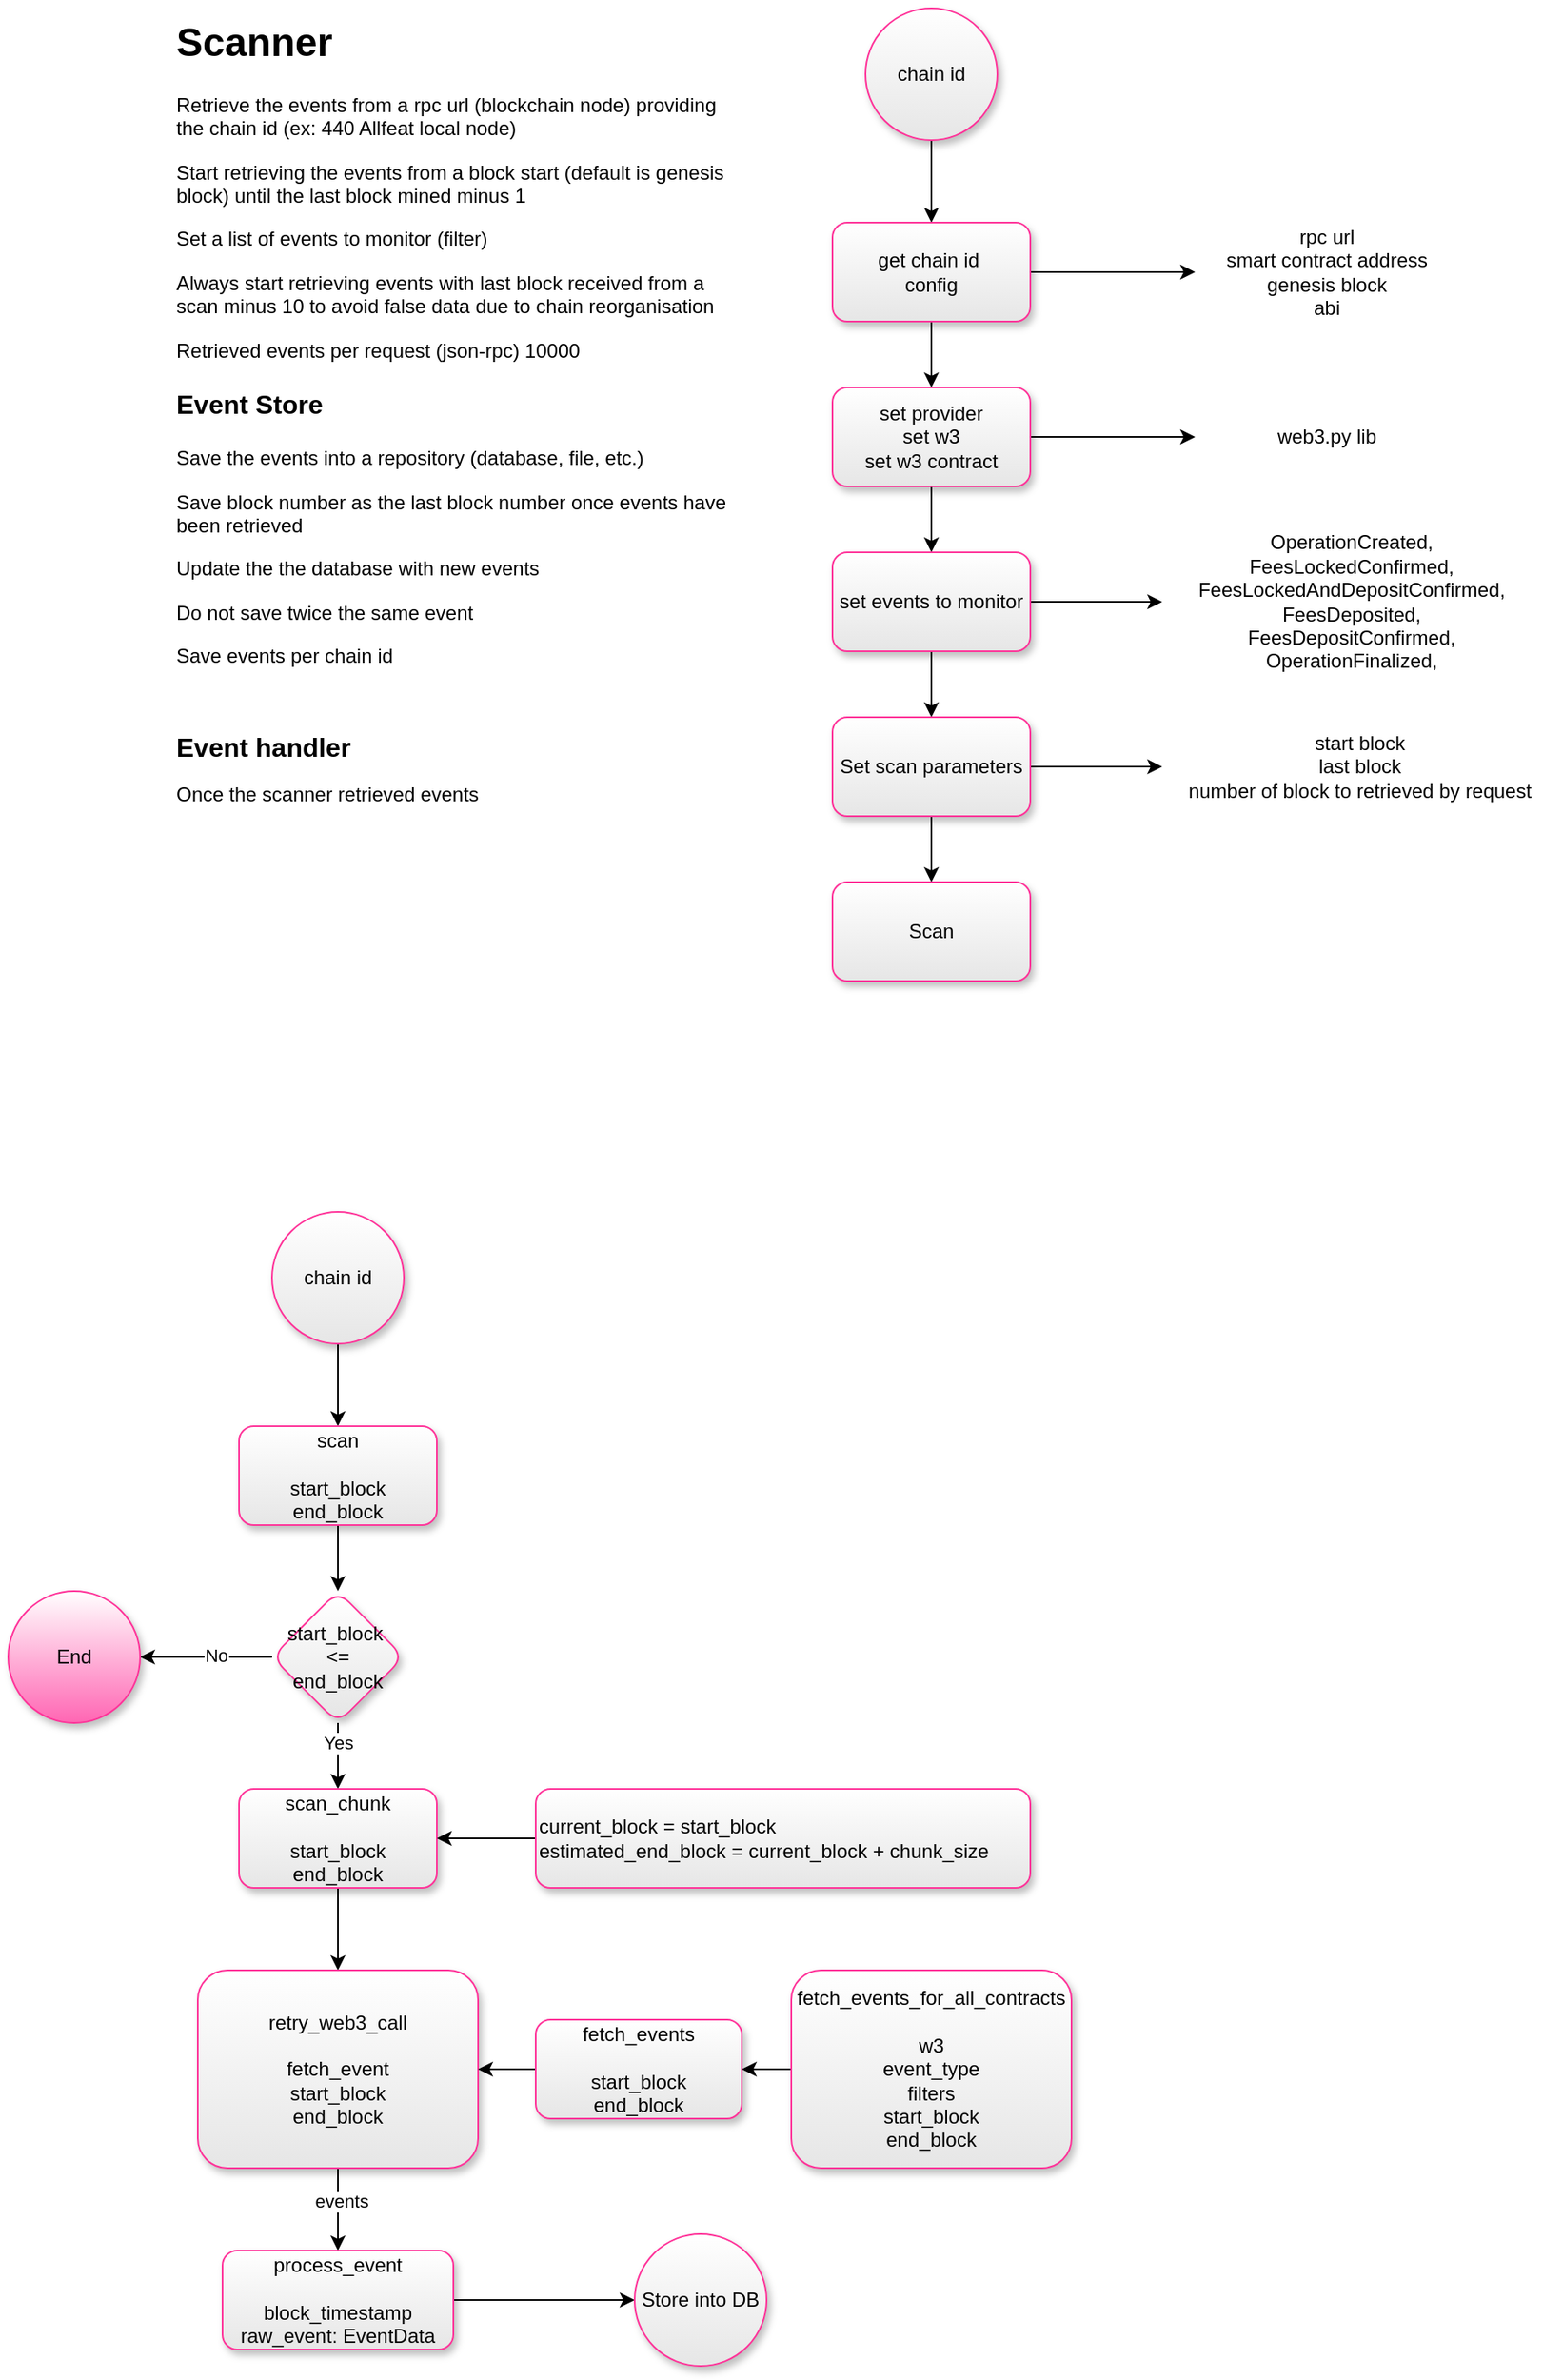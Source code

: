 <mxfile version="24.7.17">
  <diagram name="Page-1" id="9Wi-EEqCVYefD1hpqMIC">
    <mxGraphModel dx="1969" dy="1224" grid="1" gridSize="10" guides="1" tooltips="1" connect="1" arrows="1" fold="1" page="1" pageScale="1" pageWidth="1169" pageHeight="827" math="0" shadow="0">
      <root>
        <mxCell id="0" />
        <mxCell id="1" parent="0" />
        <mxCell id="ubO3iB2bEWEIAnwiCMrZ-2" value="" style="edgeStyle=orthogonalEdgeStyle;rounded=0;orthogonalLoop=1;jettySize=auto;html=1;" edge="1" parent="1" source="ubO3iB2bEWEIAnwiCMrZ-3" target="ubO3iB2bEWEIAnwiCMrZ-6">
          <mxGeometry relative="1" as="geometry" />
        </mxCell>
        <mxCell id="ubO3iB2bEWEIAnwiCMrZ-3" value="chain id" style="ellipse;whiteSpace=wrap;html=1;aspect=fixed;gradientColor=#E6E6E6;strokeColor=#FF3399;shadow=1;" vertex="1" parent="1">
          <mxGeometry x="680" y="30" width="80" height="80" as="geometry" />
        </mxCell>
        <mxCell id="ubO3iB2bEWEIAnwiCMrZ-4" value="" style="edgeStyle=orthogonalEdgeStyle;rounded=0;orthogonalLoop=1;jettySize=auto;html=1;" edge="1" parent="1" source="ubO3iB2bEWEIAnwiCMrZ-6" target="ubO3iB2bEWEIAnwiCMrZ-7">
          <mxGeometry relative="1" as="geometry">
            <mxPoint x="860" y="190" as="targetPoint" />
          </mxGeometry>
        </mxCell>
        <mxCell id="ubO3iB2bEWEIAnwiCMrZ-5" value="" style="edgeStyle=orthogonalEdgeStyle;rounded=0;orthogonalLoop=1;jettySize=auto;html=1;" edge="1" parent="1" source="ubO3iB2bEWEIAnwiCMrZ-6" target="ubO3iB2bEWEIAnwiCMrZ-10">
          <mxGeometry relative="1" as="geometry" />
        </mxCell>
        <mxCell id="ubO3iB2bEWEIAnwiCMrZ-6" value="get chain id&amp;nbsp;&lt;div&gt;config&lt;/div&gt;" style="whiteSpace=wrap;html=1;strokeColor=#FF3399;gradientColor=#E6E6E6;shadow=1;rounded=1;" vertex="1" parent="1">
          <mxGeometry x="660" y="160" width="120" height="60" as="geometry" />
        </mxCell>
        <mxCell id="ubO3iB2bEWEIAnwiCMrZ-7" value="rpc url&lt;div&gt;smart contract address&lt;br&gt;&lt;div&gt;genesis block&lt;/div&gt;&lt;/div&gt;&lt;div&gt;abi&lt;/div&gt;" style="text;html=1;align=center;verticalAlign=middle;whiteSpace=wrap;rounded=0;" vertex="1" parent="1">
          <mxGeometry x="880" y="160" width="160" height="60" as="geometry" />
        </mxCell>
        <mxCell id="ubO3iB2bEWEIAnwiCMrZ-8" style="edgeStyle=orthogonalEdgeStyle;rounded=0;orthogonalLoop=1;jettySize=auto;html=1;" edge="1" parent="1" source="ubO3iB2bEWEIAnwiCMrZ-10" target="ubO3iB2bEWEIAnwiCMrZ-11">
          <mxGeometry relative="1" as="geometry" />
        </mxCell>
        <mxCell id="ubO3iB2bEWEIAnwiCMrZ-9" value="" style="edgeStyle=orthogonalEdgeStyle;rounded=0;orthogonalLoop=1;jettySize=auto;html=1;" edge="1" parent="1" source="ubO3iB2bEWEIAnwiCMrZ-10" target="ubO3iB2bEWEIAnwiCMrZ-14">
          <mxGeometry relative="1" as="geometry" />
        </mxCell>
        <mxCell id="ubO3iB2bEWEIAnwiCMrZ-10" value="set provider&lt;div&gt;set w3&lt;/div&gt;&lt;div&gt;set w3 contract&lt;/div&gt;" style="whiteSpace=wrap;html=1;strokeColor=#FF3399;gradientColor=#E6E6E6;shadow=1;rounded=1;" vertex="1" parent="1">
          <mxGeometry x="660" y="260" width="120" height="60" as="geometry" />
        </mxCell>
        <mxCell id="ubO3iB2bEWEIAnwiCMrZ-11" value="web3.py lib" style="text;html=1;align=center;verticalAlign=middle;whiteSpace=wrap;rounded=0;" vertex="1" parent="1">
          <mxGeometry x="880" y="260" width="160" height="60" as="geometry" />
        </mxCell>
        <mxCell id="ubO3iB2bEWEIAnwiCMrZ-12" value="" style="edgeStyle=orthogonalEdgeStyle;rounded=0;orthogonalLoop=1;jettySize=auto;html=1;" edge="1" parent="1" source="ubO3iB2bEWEIAnwiCMrZ-14" target="ubO3iB2bEWEIAnwiCMrZ-15">
          <mxGeometry relative="1" as="geometry">
            <mxPoint x="860" y="470" as="targetPoint" />
          </mxGeometry>
        </mxCell>
        <mxCell id="ubO3iB2bEWEIAnwiCMrZ-13" value="" style="edgeStyle=orthogonalEdgeStyle;rounded=0;orthogonalLoop=1;jettySize=auto;html=1;" edge="1" parent="1" source="ubO3iB2bEWEIAnwiCMrZ-14" target="ubO3iB2bEWEIAnwiCMrZ-19">
          <mxGeometry relative="1" as="geometry" />
        </mxCell>
        <mxCell id="ubO3iB2bEWEIAnwiCMrZ-14" value="set events to monitor" style="whiteSpace=wrap;html=1;strokeColor=#FF3399;gradientColor=#E6E6E6;shadow=1;rounded=1;" vertex="1" parent="1">
          <mxGeometry x="660" y="360" width="120" height="60" as="geometry" />
        </mxCell>
        <mxCell id="ubO3iB2bEWEIAnwiCMrZ-15" value="OperationCreated,&lt;br&gt;FeesLockedConfirmed,&lt;br&gt;FeesLockedAndDepositConfirmed,&lt;br&gt;FeesDeposited,&lt;br&gt;FeesDepositConfirmed,&lt;br&gt;OperationFinalized," style="text;html=1;align=center;verticalAlign=middle;whiteSpace=wrap;rounded=0;spacingLeft=10;" vertex="1" parent="1">
          <mxGeometry x="860" y="360" width="220" height="60" as="geometry" />
        </mxCell>
        <mxCell id="ubO3iB2bEWEIAnwiCMrZ-16" value="&lt;h1 style=&quot;margin-top: 0px;&quot;&gt;Scanner&lt;/h1&gt;&lt;p&gt;Retrieve the events from a rpc url (blockchain node) providing the chain id (ex: 440 Allfeat local node)&lt;/p&gt;&lt;p&gt;Start retrieving the events from a block start (default is genesis block) until the last block mined minus 1&lt;/p&gt;&lt;p&gt;Set a list of events to monitor (filter)&lt;/p&gt;&lt;p&gt;Always start retrieving events with last block received from a scan minus 10 to avoid false data due to chain reorganisation&lt;/p&gt;&lt;p&gt;Retrieved events per request (json-rpc) 10000&lt;/p&gt;&lt;p style=&quot;font-size: 16px;&quot;&gt;&lt;b style=&quot;&quot;&gt;&lt;font style=&quot;font-size: 16px;&quot;&gt;Event Store&lt;/font&gt;&lt;/b&gt;&lt;/p&gt;&lt;p style=&quot;&quot;&gt;&lt;font style=&quot;font-size: 12px;&quot;&gt;Save the events into a repository (database, file, etc.)&lt;/font&gt;&lt;/p&gt;&lt;p style=&quot;&quot;&gt;&lt;font style=&quot;font-size: 12px;&quot;&gt;Save block number as the last block number once events have been retrieved&lt;/font&gt;&lt;/p&gt;&lt;p style=&quot;&quot;&gt;&lt;font style=&quot;font-size: 12px;&quot;&gt;Update the the database with new events&lt;/font&gt;&lt;/p&gt;&lt;p style=&quot;&quot;&gt;Do not save twice the same event&lt;/p&gt;&lt;p style=&quot;&quot;&gt;Save events per chain id&lt;/p&gt;&lt;p style=&quot;&quot;&gt;&lt;br&gt;&lt;/p&gt;&lt;p style=&quot;&quot;&gt;&lt;b&gt;&lt;font style=&quot;font-size: 16px;&quot;&gt;Event handler&lt;/font&gt;&lt;/b&gt;&lt;/p&gt;&lt;p style=&quot;&quot;&gt;Once the scanner retrieved events&lt;/p&gt;&lt;p style=&quot;&quot;&gt;&lt;br&gt;&lt;/p&gt;&lt;p style=&quot;&quot;&gt;&lt;br&gt;&lt;/p&gt;" style="text;html=1;whiteSpace=wrap;overflow=hidden;rounded=0;" vertex="1" parent="1">
          <mxGeometry x="260" y="30" width="340" height="530" as="geometry" />
        </mxCell>
        <mxCell id="ubO3iB2bEWEIAnwiCMrZ-17" value="" style="edgeStyle=orthogonalEdgeStyle;rounded=0;orthogonalLoop=1;jettySize=auto;html=1;" edge="1" parent="1" source="ubO3iB2bEWEIAnwiCMrZ-19" target="ubO3iB2bEWEIAnwiCMrZ-20">
          <mxGeometry relative="1" as="geometry">
            <mxPoint x="860" y="530" as="targetPoint" />
          </mxGeometry>
        </mxCell>
        <mxCell id="ubO3iB2bEWEIAnwiCMrZ-18" value="" style="edgeStyle=orthogonalEdgeStyle;rounded=0;orthogonalLoop=1;jettySize=auto;html=1;" edge="1" parent="1" source="ubO3iB2bEWEIAnwiCMrZ-19" target="ubO3iB2bEWEIAnwiCMrZ-21">
          <mxGeometry relative="1" as="geometry" />
        </mxCell>
        <mxCell id="ubO3iB2bEWEIAnwiCMrZ-19" value="Set scan parameters" style="whiteSpace=wrap;html=1;strokeColor=#FF3399;gradientColor=#E6E6E6;shadow=1;rounded=1;" vertex="1" parent="1">
          <mxGeometry x="660" y="460" width="120" height="60" as="geometry" />
        </mxCell>
        <mxCell id="ubO3iB2bEWEIAnwiCMrZ-20" value="start block&lt;div&gt;last block&lt;/div&gt;&lt;div&gt;number of block to retrieved by request&lt;/div&gt;" style="text;html=1;align=center;verticalAlign=middle;whiteSpace=wrap;rounded=0;spacingLeft=10;" vertex="1" parent="1">
          <mxGeometry x="860" y="460" width="230" height="60" as="geometry" />
        </mxCell>
        <mxCell id="ubO3iB2bEWEIAnwiCMrZ-21" value="Scan" style="whiteSpace=wrap;html=1;strokeColor=#FF3399;gradientColor=#E6E6E6;shadow=1;rounded=1;" vertex="1" parent="1">
          <mxGeometry x="660" y="560" width="120" height="60" as="geometry" />
        </mxCell>
        <mxCell id="ubO3iB2bEWEIAnwiCMrZ-22" value="" style="edgeStyle=orthogonalEdgeStyle;rounded=0;orthogonalLoop=1;jettySize=auto;html=1;" edge="1" parent="1" source="ubO3iB2bEWEIAnwiCMrZ-23" target="ubO3iB2bEWEIAnwiCMrZ-25">
          <mxGeometry relative="1" as="geometry" />
        </mxCell>
        <mxCell id="ubO3iB2bEWEIAnwiCMrZ-23" value="&lt;div&gt;&lt;span style=&quot;background-color: initial;&quot;&gt;chain id&lt;/span&gt;&lt;br&gt;&lt;/div&gt;" style="ellipse;whiteSpace=wrap;html=1;aspect=fixed;gradientColor=#E6E6E6;strokeColor=#FF3399;shadow=1;" vertex="1" parent="1">
          <mxGeometry x="320" y="760" width="80" height="80" as="geometry" />
        </mxCell>
        <mxCell id="ubO3iB2bEWEIAnwiCMrZ-24" value="" style="edgeStyle=orthogonalEdgeStyle;rounded=0;orthogonalLoop=1;jettySize=auto;html=1;" edge="1" parent="1" source="ubO3iB2bEWEIAnwiCMrZ-25" target="ubO3iB2bEWEIAnwiCMrZ-30">
          <mxGeometry relative="1" as="geometry" />
        </mxCell>
        <mxCell id="ubO3iB2bEWEIAnwiCMrZ-25" value="scan&lt;div&gt;&lt;br&gt;&lt;div&gt;start_block&lt;div&gt;end_block&lt;/div&gt;&lt;/div&gt;&lt;/div&gt;" style="whiteSpace=wrap;html=1;strokeColor=#FF3399;gradientColor=#E6E6E6;shadow=1;rounded=1;" vertex="1" parent="1">
          <mxGeometry x="300" y="890" width="120" height="60" as="geometry" />
        </mxCell>
        <mxCell id="ubO3iB2bEWEIAnwiCMrZ-26" value="" style="edgeStyle=orthogonalEdgeStyle;rounded=0;orthogonalLoop=1;jettySize=auto;html=1;" edge="1" parent="1" source="ubO3iB2bEWEIAnwiCMrZ-30" target="ubO3iB2bEWEIAnwiCMrZ-31">
          <mxGeometry relative="1" as="geometry" />
        </mxCell>
        <mxCell id="ubO3iB2bEWEIAnwiCMrZ-27" value="No" style="edgeLabel;html=1;align=center;verticalAlign=middle;resizable=0;points=[];" connectable="0" vertex="1" parent="ubO3iB2bEWEIAnwiCMrZ-26">
          <mxGeometry x="-0.15" y="-1" relative="1" as="geometry">
            <mxPoint as="offset" />
          </mxGeometry>
        </mxCell>
        <mxCell id="ubO3iB2bEWEIAnwiCMrZ-28" value="" style="edgeStyle=orthogonalEdgeStyle;rounded=0;orthogonalLoop=1;jettySize=auto;html=1;" edge="1" parent="1" source="ubO3iB2bEWEIAnwiCMrZ-30" target="ubO3iB2bEWEIAnwiCMrZ-33">
          <mxGeometry relative="1" as="geometry" />
        </mxCell>
        <mxCell id="ubO3iB2bEWEIAnwiCMrZ-29" value="Yes" style="edgeLabel;html=1;align=center;verticalAlign=middle;resizable=0;points=[];" connectable="0" vertex="1" parent="ubO3iB2bEWEIAnwiCMrZ-28">
          <mxGeometry x="-0.422" y="4" relative="1" as="geometry">
            <mxPoint x="-4" as="offset" />
          </mxGeometry>
        </mxCell>
        <mxCell id="ubO3iB2bEWEIAnwiCMrZ-30" value="start_block&amp;nbsp;&lt;div&gt;&amp;lt;=&lt;/div&gt;&lt;div&gt;end_block&lt;/div&gt;" style="rhombus;whiteSpace=wrap;html=1;strokeColor=#FF3399;gradientColor=#E6E6E6;shadow=1;rounded=1;" vertex="1" parent="1">
          <mxGeometry x="320" y="990" width="80" height="80" as="geometry" />
        </mxCell>
        <mxCell id="ubO3iB2bEWEIAnwiCMrZ-31" value="End" style="ellipse;whiteSpace=wrap;html=1;strokeColor=#FF3399;gradientColor=#FF66B3;shadow=1;rounded=1;" vertex="1" parent="1">
          <mxGeometry x="160" y="990" width="80" height="80" as="geometry" />
        </mxCell>
        <mxCell id="ubO3iB2bEWEIAnwiCMrZ-32" style="edgeStyle=orthogonalEdgeStyle;rounded=0;orthogonalLoop=1;jettySize=auto;html=1;" edge="1" parent="1" source="ubO3iB2bEWEIAnwiCMrZ-33" target="ubO3iB2bEWEIAnwiCMrZ-38">
          <mxGeometry relative="1" as="geometry" />
        </mxCell>
        <mxCell id="ubO3iB2bEWEIAnwiCMrZ-33" value="scan_chunk&lt;div&gt;&lt;br&gt;&lt;div&gt;start_block&lt;/div&gt;&lt;div&gt;end_block&lt;/div&gt;&lt;/div&gt;" style="whiteSpace=wrap;html=1;strokeColor=#FF3399;gradientColor=#E6E6E6;shadow=1;rounded=1;" vertex="1" parent="1">
          <mxGeometry x="300" y="1110" width="120" height="60" as="geometry" />
        </mxCell>
        <mxCell id="ubO3iB2bEWEIAnwiCMrZ-34" value="" style="edgeStyle=orthogonalEdgeStyle;rounded=0;orthogonalLoop=1;jettySize=auto;html=1;startArrow=classic;startFill=1;endArrow=none;endFill=0;" edge="1" parent="1" source="ubO3iB2bEWEIAnwiCMrZ-33" target="ubO3iB2bEWEIAnwiCMrZ-35">
          <mxGeometry relative="1" as="geometry">
            <mxPoint x="620" y="1140" as="sourcePoint" />
          </mxGeometry>
        </mxCell>
        <mxCell id="ubO3iB2bEWEIAnwiCMrZ-35" value="&lt;div&gt;current_block = start_block&lt;/div&gt;&lt;div&gt;estimated_end_block = current_block + chunk_size&lt;/div&gt;" style="whiteSpace=wrap;html=1;strokeColor=#FF3399;gradientColor=#E6E6E6;shadow=1;rounded=1;align=left;" vertex="1" parent="1">
          <mxGeometry x="480" y="1110" width="300" height="60" as="geometry" />
        </mxCell>
        <mxCell id="ubO3iB2bEWEIAnwiCMrZ-36" value="" style="edgeStyle=orthogonalEdgeStyle;rounded=0;orthogonalLoop=1;jettySize=auto;html=1;" edge="1" parent="1" source="ubO3iB2bEWEIAnwiCMrZ-38" target="ubO3iB2bEWEIAnwiCMrZ-40">
          <mxGeometry relative="1" as="geometry" />
        </mxCell>
        <mxCell id="ubO3iB2bEWEIAnwiCMrZ-37" value="events" style="edgeLabel;html=1;align=center;verticalAlign=middle;resizable=0;points=[];" connectable="0" vertex="1" parent="ubO3iB2bEWEIAnwiCMrZ-36">
          <mxGeometry x="-0.2" y="2" relative="1" as="geometry">
            <mxPoint as="offset" />
          </mxGeometry>
        </mxCell>
        <mxCell id="ubO3iB2bEWEIAnwiCMrZ-38" value="&lt;div&gt;&lt;span style=&quot;background-color: initial;&quot;&gt;retry_web3_call&lt;/span&gt;&lt;/div&gt;&lt;div&gt;&lt;span style=&quot;background-color: initial;&quot;&gt;&lt;br&gt;&lt;/span&gt;&lt;/div&gt;&lt;div&gt;fetch_event&lt;/div&gt;&lt;div&gt;start_block&lt;/div&gt;&lt;div&gt;end_block&lt;/div&gt;" style="whiteSpace=wrap;html=1;strokeColor=#FF3399;gradientColor=#E6E6E6;shadow=1;rounded=1;" vertex="1" parent="1">
          <mxGeometry x="275" y="1220" width="170" height="120" as="geometry" />
        </mxCell>
        <mxCell id="ubO3iB2bEWEIAnwiCMrZ-39" value="" style="edgeStyle=orthogonalEdgeStyle;rounded=0;orthogonalLoop=1;jettySize=auto;html=1;" edge="1" parent="1" source="ubO3iB2bEWEIAnwiCMrZ-40" target="ubO3iB2bEWEIAnwiCMrZ-45">
          <mxGeometry relative="1" as="geometry" />
        </mxCell>
        <mxCell id="ubO3iB2bEWEIAnwiCMrZ-40" value="process_event&lt;div&gt;&lt;br&gt;&lt;/div&gt;&lt;div&gt;block_timestamp&lt;/div&gt;&lt;div&gt;raw_event: EventData&lt;/div&gt;" style="whiteSpace=wrap;html=1;strokeColor=#FF3399;gradientColor=#E6E6E6;shadow=1;rounded=1;" vertex="1" parent="1">
          <mxGeometry x="290" y="1390" width="140" height="60" as="geometry" />
        </mxCell>
        <mxCell id="ubO3iB2bEWEIAnwiCMrZ-41" style="edgeStyle=orthogonalEdgeStyle;rounded=0;orthogonalLoop=1;jettySize=auto;html=1;" edge="1" parent="1" source="ubO3iB2bEWEIAnwiCMrZ-42" target="ubO3iB2bEWEIAnwiCMrZ-44">
          <mxGeometry relative="1" as="geometry" />
        </mxCell>
        <mxCell id="ubO3iB2bEWEIAnwiCMrZ-42" value="fetch_events_for_all_contracts&lt;div&gt;&lt;br&gt;&lt;/div&gt;&lt;div&gt;w3&lt;/div&gt;&lt;div&gt;event_type&lt;/div&gt;&lt;div&gt;filters&lt;/div&gt;&lt;div&gt;start_block&lt;/div&gt;&lt;div&gt;end_block&lt;/div&gt;" style="whiteSpace=wrap;html=1;strokeColor=#FF3399;gradientColor=#E6E6E6;shadow=1;rounded=1;" vertex="1" parent="1">
          <mxGeometry x="635" y="1220" width="170" height="120" as="geometry" />
        </mxCell>
        <mxCell id="ubO3iB2bEWEIAnwiCMrZ-43" style="edgeStyle=orthogonalEdgeStyle;rounded=0;orthogonalLoop=1;jettySize=auto;html=1;" edge="1" parent="1" source="ubO3iB2bEWEIAnwiCMrZ-44" target="ubO3iB2bEWEIAnwiCMrZ-38">
          <mxGeometry relative="1" as="geometry" />
        </mxCell>
        <mxCell id="ubO3iB2bEWEIAnwiCMrZ-44" value="fetch_events&lt;div&gt;&lt;br&gt;&lt;/div&gt;&lt;div&gt;start_block&lt;/div&gt;&lt;div&gt;end_block&lt;/div&gt;" style="whiteSpace=wrap;html=1;strokeColor=#FF3399;gradientColor=#E6E6E6;shadow=1;rounded=1;" vertex="1" parent="1">
          <mxGeometry x="480" y="1250" width="125" height="60" as="geometry" />
        </mxCell>
        <mxCell id="ubO3iB2bEWEIAnwiCMrZ-45" value="Store into DB" style="ellipse;whiteSpace=wrap;html=1;strokeColor=#FF3399;gradientColor=#E6E6E6;shadow=1;rounded=1;" vertex="1" parent="1">
          <mxGeometry x="540" y="1380" width="80" height="80" as="geometry" />
        </mxCell>
      </root>
    </mxGraphModel>
  </diagram>
</mxfile>

